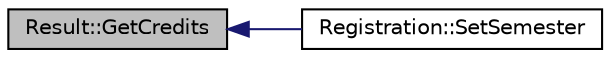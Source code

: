 digraph "Result::GetCredits"
{
  edge [fontname="Helvetica",fontsize="10",labelfontname="Helvetica",labelfontsize="10"];
  node [fontname="Helvetica",fontsize="10",shape=record];
  rankdir="LR";
  Node22 [label="Result::GetCredits",height=0.2,width=0.4,color="black", fillcolor="grey75", style="filled", fontcolor="black"];
  Node22 -> Node23 [dir="back",color="midnightblue",fontsize="10",style="solid",fontname="Helvetica"];
  Node23 [label="Registration::SetSemester",height=0.2,width=0.4,color="black", fillcolor="white", style="filled",URL="$class_registration.html#a179b062ce60e5d8fed2d2ea1800211f8",tooltip="Sets the semester variable. "];
}
